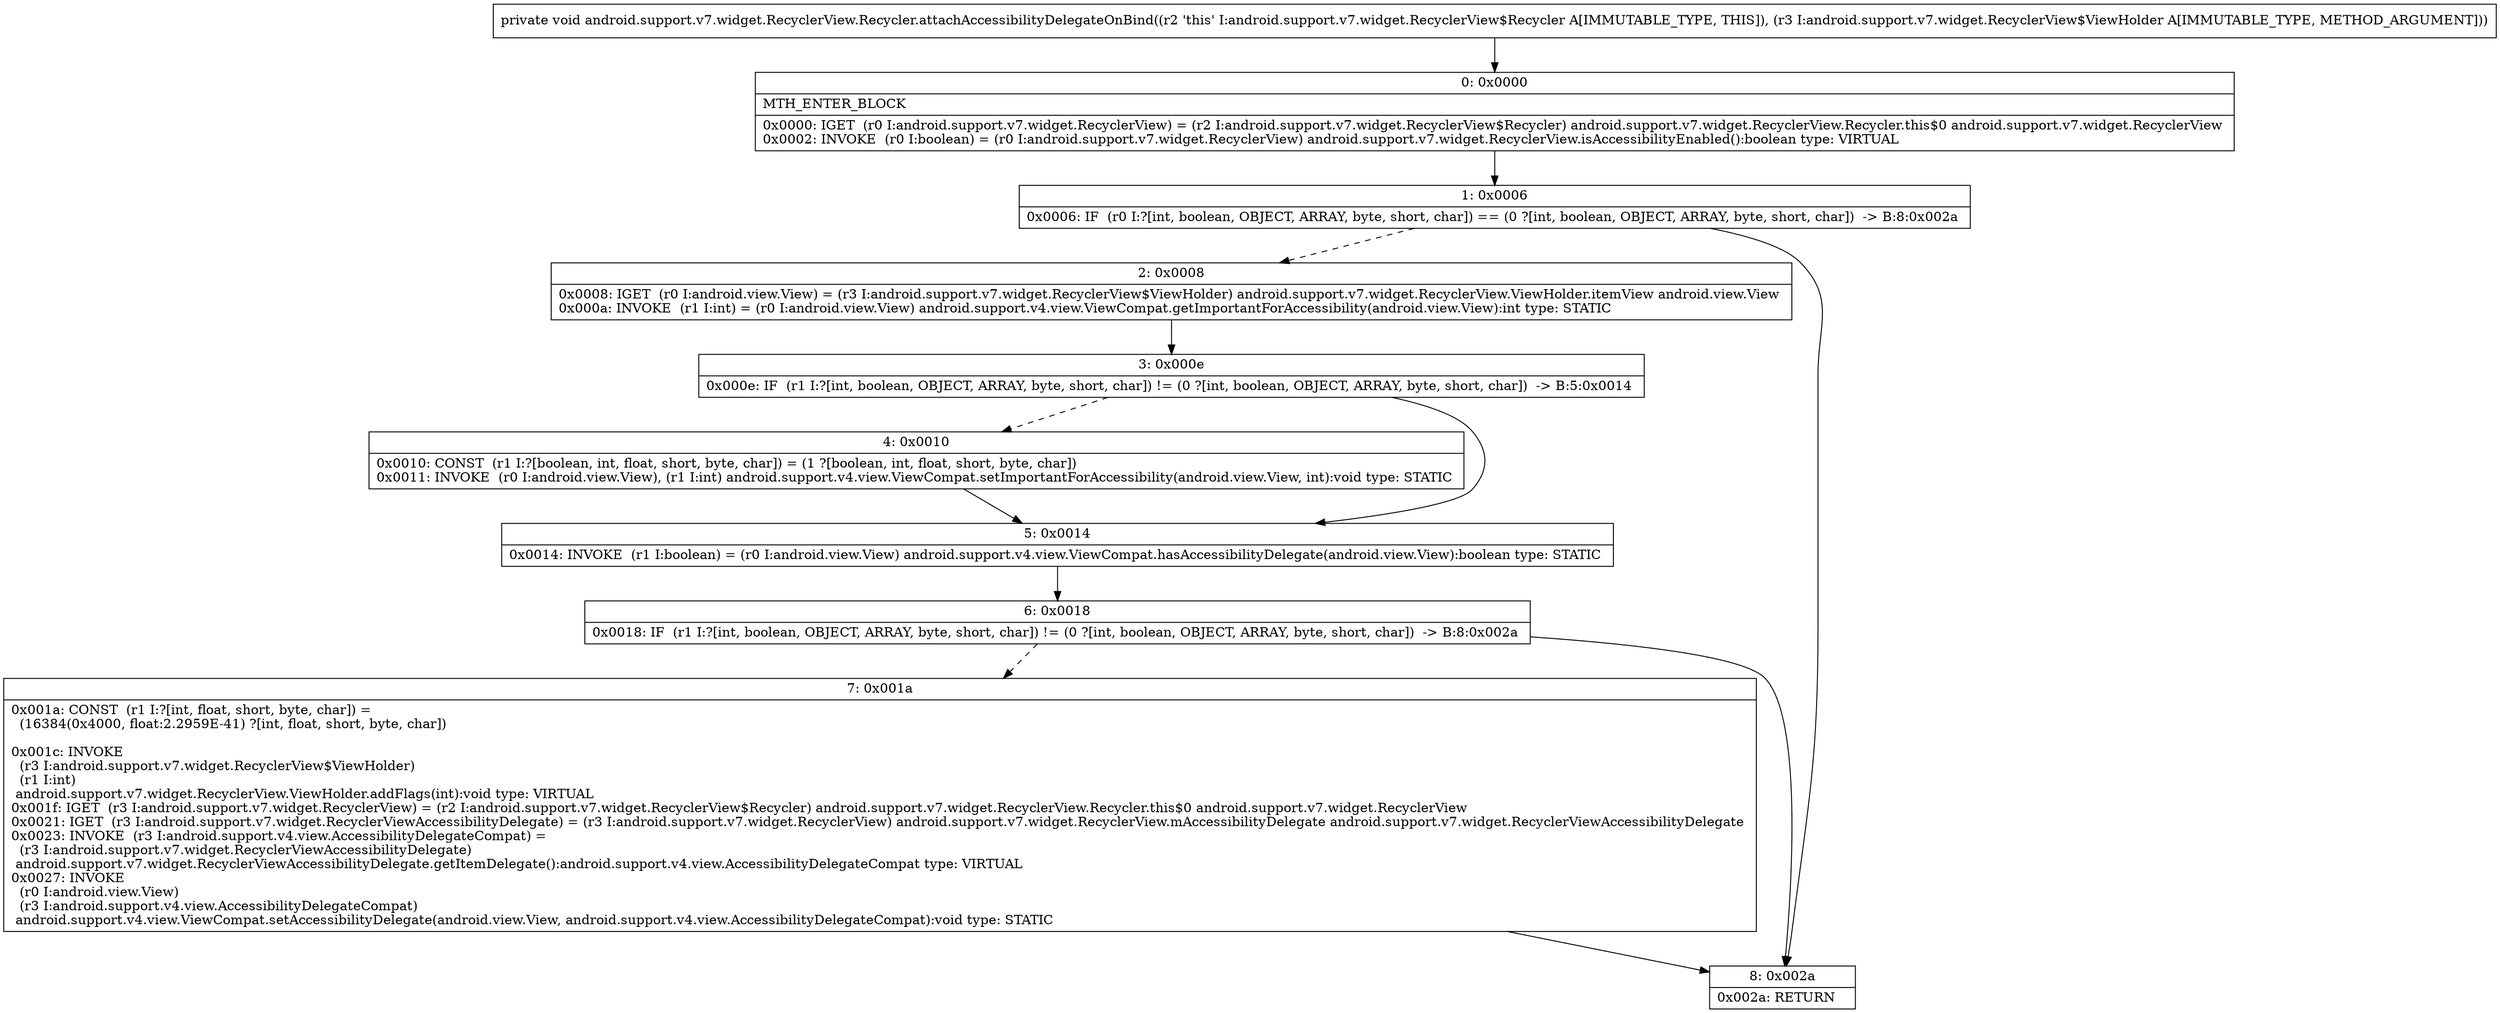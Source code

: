 digraph "CFG forandroid.support.v7.widget.RecyclerView.Recycler.attachAccessibilityDelegateOnBind(Landroid\/support\/v7\/widget\/RecyclerView$ViewHolder;)V" {
Node_0 [shape=record,label="{0\:\ 0x0000|MTH_ENTER_BLOCK\l|0x0000: IGET  (r0 I:android.support.v7.widget.RecyclerView) = (r2 I:android.support.v7.widget.RecyclerView$Recycler) android.support.v7.widget.RecyclerView.Recycler.this$0 android.support.v7.widget.RecyclerView \l0x0002: INVOKE  (r0 I:boolean) = (r0 I:android.support.v7.widget.RecyclerView) android.support.v7.widget.RecyclerView.isAccessibilityEnabled():boolean type: VIRTUAL \l}"];
Node_1 [shape=record,label="{1\:\ 0x0006|0x0006: IF  (r0 I:?[int, boolean, OBJECT, ARRAY, byte, short, char]) == (0 ?[int, boolean, OBJECT, ARRAY, byte, short, char])  \-\> B:8:0x002a \l}"];
Node_2 [shape=record,label="{2\:\ 0x0008|0x0008: IGET  (r0 I:android.view.View) = (r3 I:android.support.v7.widget.RecyclerView$ViewHolder) android.support.v7.widget.RecyclerView.ViewHolder.itemView android.view.View \l0x000a: INVOKE  (r1 I:int) = (r0 I:android.view.View) android.support.v4.view.ViewCompat.getImportantForAccessibility(android.view.View):int type: STATIC \l}"];
Node_3 [shape=record,label="{3\:\ 0x000e|0x000e: IF  (r1 I:?[int, boolean, OBJECT, ARRAY, byte, short, char]) != (0 ?[int, boolean, OBJECT, ARRAY, byte, short, char])  \-\> B:5:0x0014 \l}"];
Node_4 [shape=record,label="{4\:\ 0x0010|0x0010: CONST  (r1 I:?[boolean, int, float, short, byte, char]) = (1 ?[boolean, int, float, short, byte, char]) \l0x0011: INVOKE  (r0 I:android.view.View), (r1 I:int) android.support.v4.view.ViewCompat.setImportantForAccessibility(android.view.View, int):void type: STATIC \l}"];
Node_5 [shape=record,label="{5\:\ 0x0014|0x0014: INVOKE  (r1 I:boolean) = (r0 I:android.view.View) android.support.v4.view.ViewCompat.hasAccessibilityDelegate(android.view.View):boolean type: STATIC \l}"];
Node_6 [shape=record,label="{6\:\ 0x0018|0x0018: IF  (r1 I:?[int, boolean, OBJECT, ARRAY, byte, short, char]) != (0 ?[int, boolean, OBJECT, ARRAY, byte, short, char])  \-\> B:8:0x002a \l}"];
Node_7 [shape=record,label="{7\:\ 0x001a|0x001a: CONST  (r1 I:?[int, float, short, byte, char]) = \l  (16384(0x4000, float:2.2959E\-41) ?[int, float, short, byte, char])\l \l0x001c: INVOKE  \l  (r3 I:android.support.v7.widget.RecyclerView$ViewHolder)\l  (r1 I:int)\l android.support.v7.widget.RecyclerView.ViewHolder.addFlags(int):void type: VIRTUAL \l0x001f: IGET  (r3 I:android.support.v7.widget.RecyclerView) = (r2 I:android.support.v7.widget.RecyclerView$Recycler) android.support.v7.widget.RecyclerView.Recycler.this$0 android.support.v7.widget.RecyclerView \l0x0021: IGET  (r3 I:android.support.v7.widget.RecyclerViewAccessibilityDelegate) = (r3 I:android.support.v7.widget.RecyclerView) android.support.v7.widget.RecyclerView.mAccessibilityDelegate android.support.v7.widget.RecyclerViewAccessibilityDelegate \l0x0023: INVOKE  (r3 I:android.support.v4.view.AccessibilityDelegateCompat) = \l  (r3 I:android.support.v7.widget.RecyclerViewAccessibilityDelegate)\l android.support.v7.widget.RecyclerViewAccessibilityDelegate.getItemDelegate():android.support.v4.view.AccessibilityDelegateCompat type: VIRTUAL \l0x0027: INVOKE  \l  (r0 I:android.view.View)\l  (r3 I:android.support.v4.view.AccessibilityDelegateCompat)\l android.support.v4.view.ViewCompat.setAccessibilityDelegate(android.view.View, android.support.v4.view.AccessibilityDelegateCompat):void type: STATIC \l}"];
Node_8 [shape=record,label="{8\:\ 0x002a|0x002a: RETURN   \l}"];
MethodNode[shape=record,label="{private void android.support.v7.widget.RecyclerView.Recycler.attachAccessibilityDelegateOnBind((r2 'this' I:android.support.v7.widget.RecyclerView$Recycler A[IMMUTABLE_TYPE, THIS]), (r3 I:android.support.v7.widget.RecyclerView$ViewHolder A[IMMUTABLE_TYPE, METHOD_ARGUMENT])) }"];
MethodNode -> Node_0;
Node_0 -> Node_1;
Node_1 -> Node_2[style=dashed];
Node_1 -> Node_8;
Node_2 -> Node_3;
Node_3 -> Node_4[style=dashed];
Node_3 -> Node_5;
Node_4 -> Node_5;
Node_5 -> Node_6;
Node_6 -> Node_7[style=dashed];
Node_6 -> Node_8;
Node_7 -> Node_8;
}

